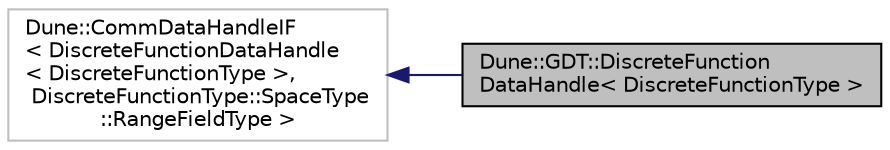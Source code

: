 digraph "Dune::GDT::DiscreteFunctionDataHandle&lt; DiscreteFunctionType &gt;"
{
  edge [fontname="Helvetica",fontsize="10",labelfontname="Helvetica",labelfontsize="10"];
  node [fontname="Helvetica",fontsize="10",shape=record];
  rankdir="LR";
  Node0 [label="Dune::GDT::DiscreteFunction\lDataHandle\< DiscreteFunctionType \>",height=0.2,width=0.4,color="black", fillcolor="grey75", style="filled", fontcolor="black"];
  Node1 -> Node0 [dir="back",color="midnightblue",fontsize="10",style="solid",fontname="Helvetica"];
  Node1 [label="Dune::CommDataHandleIF\l\< DiscreteFunctionDataHandle\l\< DiscreteFunctionType \>,\l DiscreteFunctionType::SpaceType\l::RangeFieldType \>",height=0.2,width=0.4,color="grey75", fillcolor="white", style="filled"];
}
